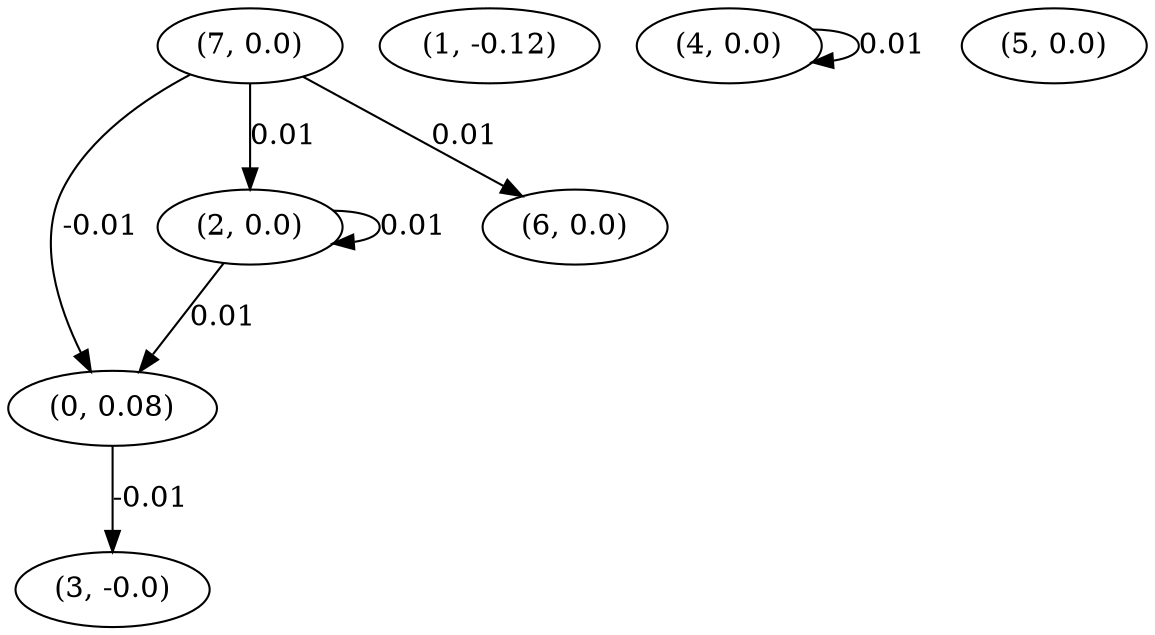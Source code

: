 digraph {
    0 [ label = "(0, 0.08)" ]
    1 [ label = "(1, -0.12)" ]
    2 [ label = "(2, 0.0)" ]
    3 [ label = "(3, -0.0)" ]
    4 [ label = "(4, 0.0)" ]
    5 [ label = "(5, 0.0)" ]
    6 [ label = "(6, 0.0)" ]
    7 [ label = "(7, 0.0)" ]
    2 -> 2 [ label = "0.01" ]
    4 -> 4 [ label = "0.01" ]
    2 -> 0 [ label = "0.01" ]
    7 -> 0 [ label = "-0.01" ]
    7 -> 2 [ label = "0.01" ]
    0 -> 3 [ label = "-0.01" ]
    7 -> 6 [ label = "0.01" ]
}

